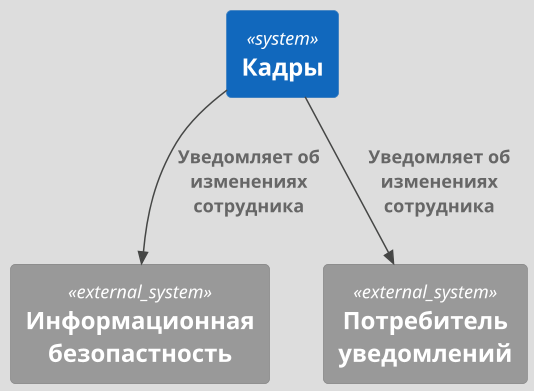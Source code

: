 @startuml
!include <C4/C4_Context>
!theme toy
scale 1.5

System_Ext(ib, "Информационная безопастность")
System_Ext(any, "Потребитель уведомлений")
System(hr, "Кадры")

Rel_Down(hr, any, "Уведомляет об изменениях сотрудника")
Rel_Down(hr, ib, "Уведомляет об изменениях сотрудника")

@enduml
